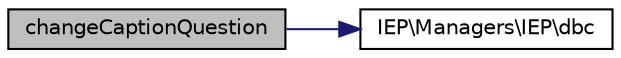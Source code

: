 digraph "changeCaptionQuestion"
{
  edge [fontname="Helvetica",fontsize="10",labelfontname="Helvetica",labelfontsize="10"];
  node [fontname="Helvetica",fontsize="10",shape=record];
  rankdir="LR";
  Node18 [label="changeCaptionQuestion",height=0.2,width=0.4,color="black", fillcolor="grey75", style="filled", fontcolor="black"];
  Node18 -> Node19 [color="midnightblue",fontsize="10",style="solid",fontname="Helvetica"];
  Node19 [label="IEP\\Managers\\IEP\\dbc",height=0.2,width=0.4,color="black", fillcolor="white", style="filled",URL="$class_i_e_p_1_1_managers_1_1_i_e_p.html#ae51244ccee8b1932cc60c3869d426f66"];
}
